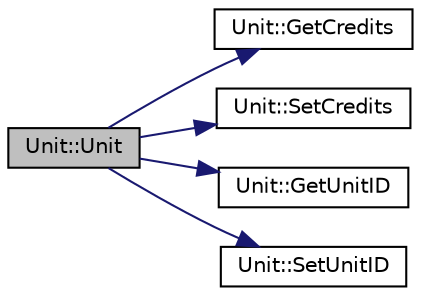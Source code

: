 digraph "Unit::Unit"
{
  edge [fontname="Helvetica",fontsize="10",labelfontname="Helvetica",labelfontsize="10"];
  node [fontname="Helvetica",fontsize="10",shape=record];
  rankdir="LR";
  Node6 [label="Unit::Unit",height=0.2,width=0.4,color="black", fillcolor="grey75", style="filled", fontcolor="black"];
  Node6 -> Node7 [color="midnightblue",fontsize="10",style="solid",fontname="Helvetica"];
  Node7 [label="Unit::GetCredits",height=0.2,width=0.4,color="black", fillcolor="white", style="filled",URL="$class_unit.html#ab1f83a3955a721e46730773747e4e67e"];
  Node6 -> Node8 [color="midnightblue",fontsize="10",style="solid",fontname="Helvetica"];
  Node8 [label="Unit::SetCredits",height=0.2,width=0.4,color="black", fillcolor="white", style="filled",URL="$class_unit.html#ab71a0f015dcb682b31e3ad9fa87fe77c"];
  Node6 -> Node9 [color="midnightblue",fontsize="10",style="solid",fontname="Helvetica"];
  Node9 [label="Unit::GetUnitID",height=0.2,width=0.4,color="black", fillcolor="white", style="filled",URL="$class_unit.html#a735afa2408432dfcbb4e5f5ea4c233a4"];
  Node6 -> Node10 [color="midnightblue",fontsize="10",style="solid",fontname="Helvetica"];
  Node10 [label="Unit::SetUnitID",height=0.2,width=0.4,color="black", fillcolor="white", style="filled",URL="$class_unit.html#a0b99a553ac9e57456a2be7c8075996ad"];
}
